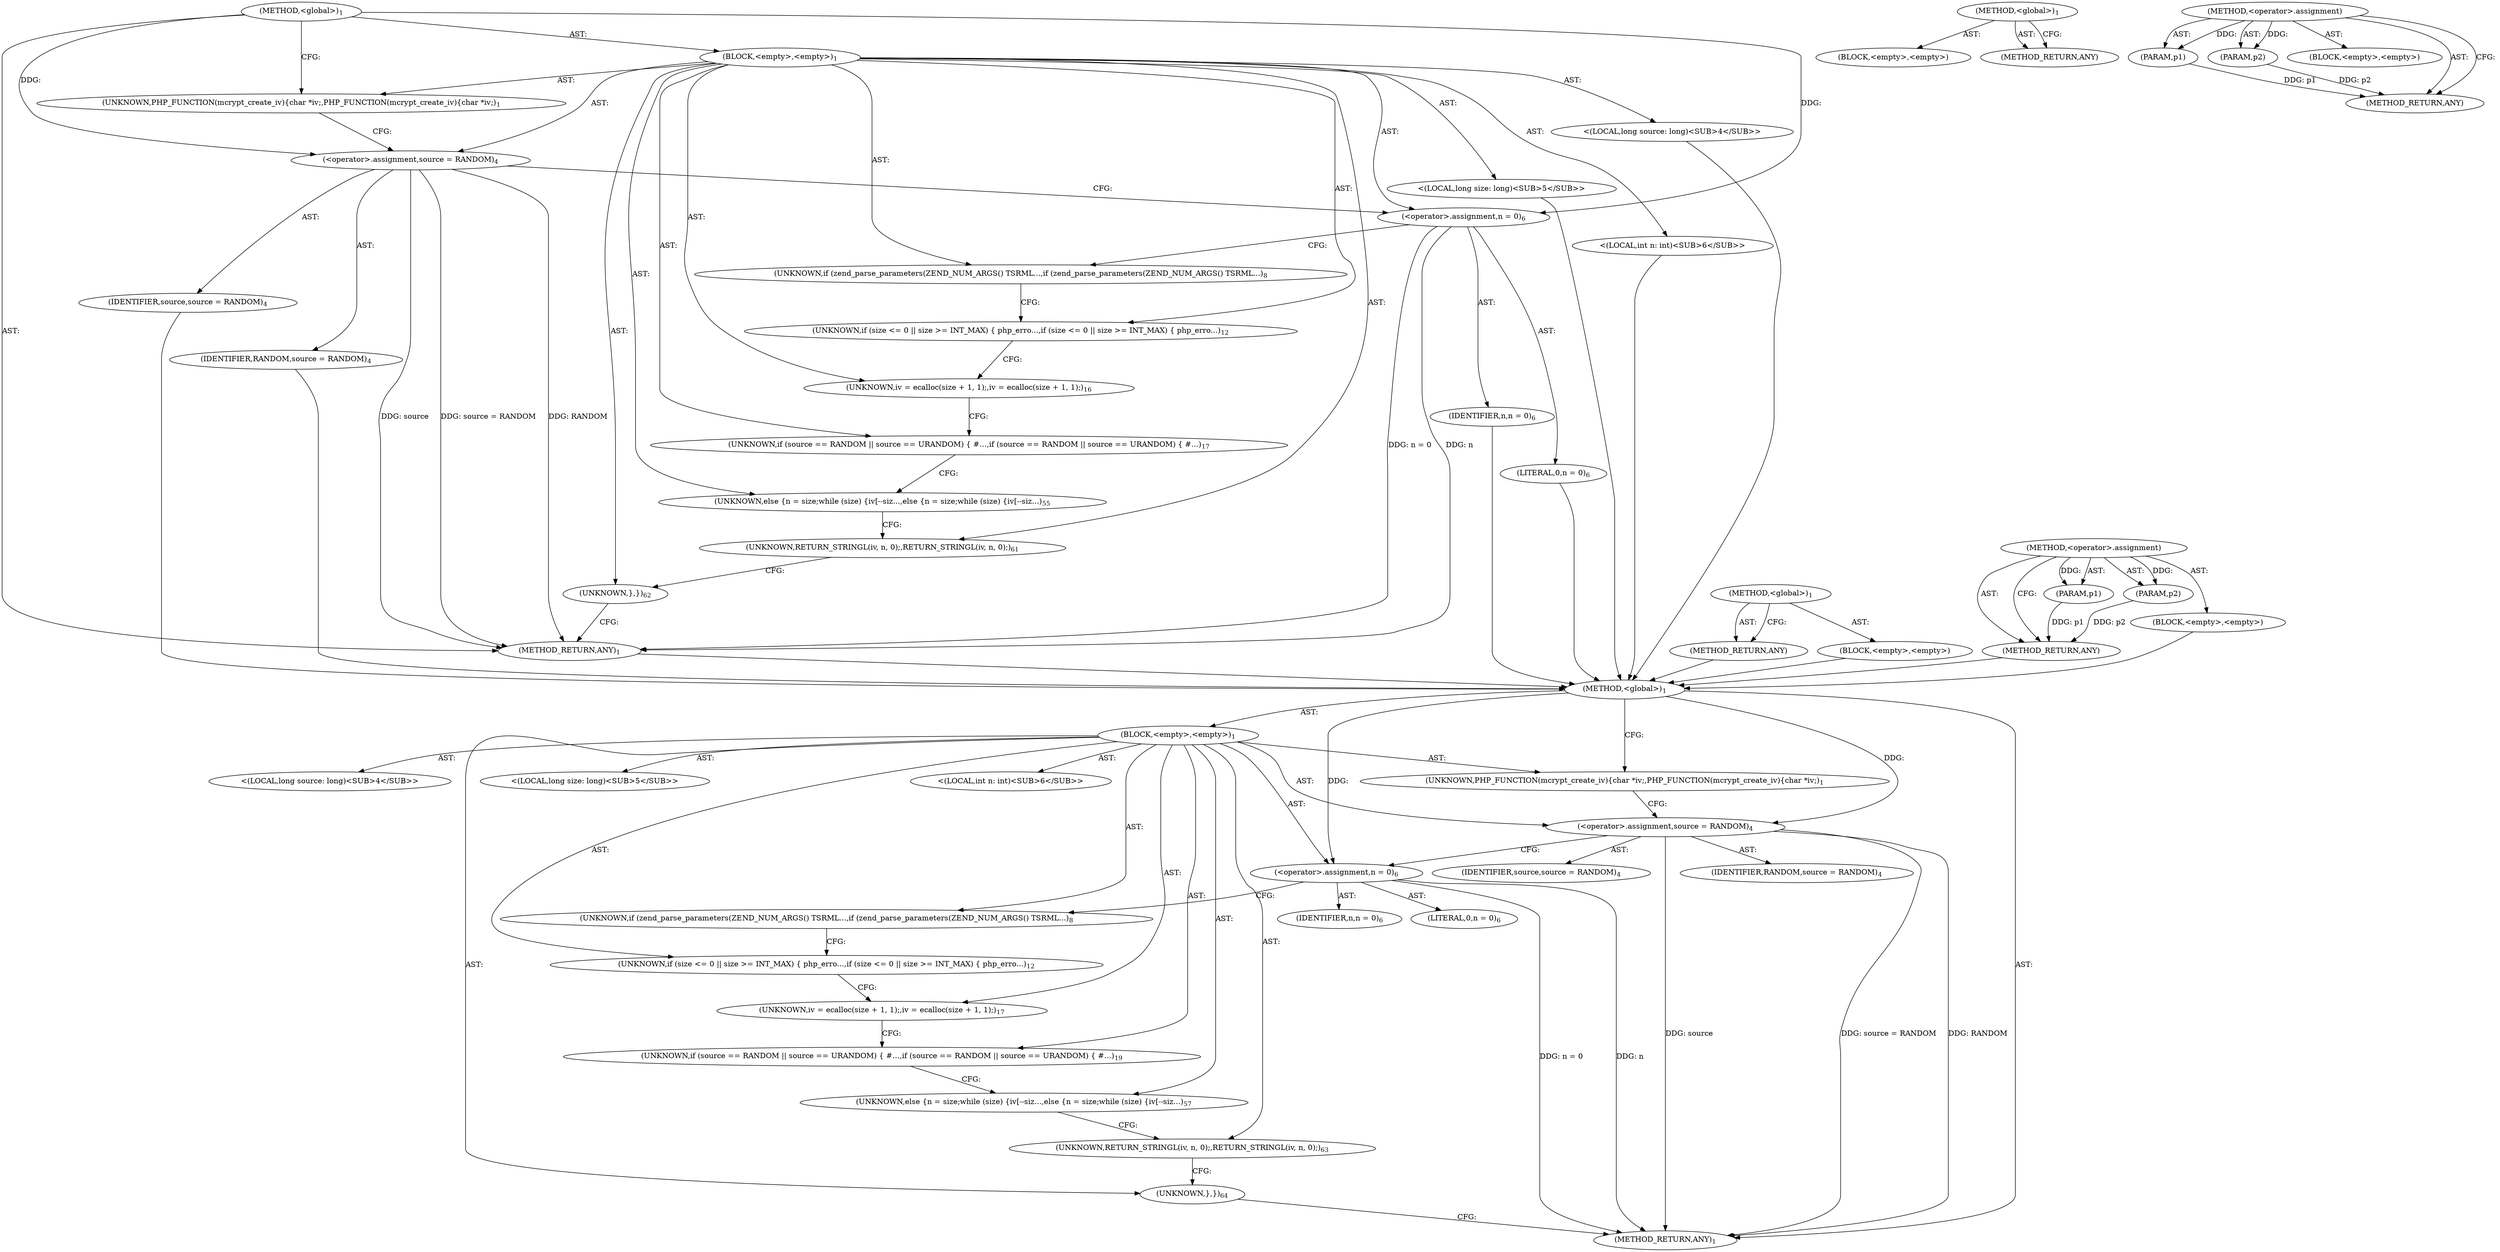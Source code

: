 digraph "&lt;operator&gt;.assignment" {
vulnerable_6 [label=<(METHOD,&lt;global&gt;)<SUB>1</SUB>>];
vulnerable_7 [label=<(BLOCK,&lt;empty&gt;,&lt;empty&gt;)<SUB>1</SUB>>];
vulnerable_8 [label=<(UNKNOWN,PHP_FUNCTION(mcrypt_create_iv)
{
	char *iv;,PHP_FUNCTION(mcrypt_create_iv)
{
	char *iv;)<SUB>1</SUB>>];
vulnerable_9 [label="<(LOCAL,long source: long)<SUB>4</SUB>>"];
vulnerable_10 [label=<(&lt;operator&gt;.assignment,source = RANDOM)<SUB>4</SUB>>];
vulnerable_11 [label=<(IDENTIFIER,source,source = RANDOM)<SUB>4</SUB>>];
vulnerable_12 [label=<(IDENTIFIER,RANDOM,source = RANDOM)<SUB>4</SUB>>];
vulnerable_13 [label="<(LOCAL,long size: long)<SUB>5</SUB>>"];
vulnerable_14 [label="<(LOCAL,int n: int)<SUB>6</SUB>>"];
vulnerable_15 [label=<(&lt;operator&gt;.assignment,n = 0)<SUB>6</SUB>>];
vulnerable_16 [label=<(IDENTIFIER,n,n = 0)<SUB>6</SUB>>];
vulnerable_17 [label=<(LITERAL,0,n = 0)<SUB>6</SUB>>];
vulnerable_18 [label=<(UNKNOWN,if (zend_parse_parameters(ZEND_NUM_ARGS() TSRML...,if (zend_parse_parameters(ZEND_NUM_ARGS() TSRML...)<SUB>8</SUB>>];
vulnerable_19 [label=<(UNKNOWN,if (size &lt;= 0 || size &gt;= INT_MAX) {
 		php_erro...,if (size &lt;= 0 || size &gt;= INT_MAX) {
 		php_erro...)<SUB>12</SUB>>];
vulnerable_20 [label=<(UNKNOWN,iv = ecalloc(size + 1, 1);,iv = ecalloc(size + 1, 1);)<SUB>16</SUB>>];
vulnerable_21 [label=<(UNKNOWN,if (source == RANDOM || source == URANDOM) {
 #...,if (source == RANDOM || source == URANDOM) {
 #...)<SUB>17</SUB>>];
vulnerable_22 [label=<(UNKNOWN,else {
		n = size;
		while (size) {
			iv[--siz...,else {
		n = size;
		while (size) {
			iv[--siz...)<SUB>55</SUB>>];
vulnerable_23 [label=<(UNKNOWN,RETURN_STRINGL(iv, n, 0);,RETURN_STRINGL(iv, n, 0);)<SUB>61</SUB>>];
vulnerable_24 [label=<(UNKNOWN,},})<SUB>62</SUB>>];
vulnerable_25 [label=<(METHOD_RETURN,ANY)<SUB>1</SUB>>];
vulnerable_34 [label=<(METHOD,&lt;global&gt;)<SUB>1</SUB>>];
vulnerable_35 [label=<(BLOCK,&lt;empty&gt;,&lt;empty&gt;)>];
vulnerable_36 [label=<(METHOD_RETURN,ANY)>];
vulnerable_40 [label=<(METHOD,&lt;operator&gt;.assignment)>];
vulnerable_41 [label=<(PARAM,p1)>];
vulnerable_42 [label=<(PARAM,p2)>];
vulnerable_43 [label=<(BLOCK,&lt;empty&gt;,&lt;empty&gt;)>];
vulnerable_44 [label=<(METHOD_RETURN,ANY)>];
fixed_6 [label=<(METHOD,&lt;global&gt;)<SUB>1</SUB>>];
fixed_7 [label=<(BLOCK,&lt;empty&gt;,&lt;empty&gt;)<SUB>1</SUB>>];
fixed_8 [label=<(UNKNOWN,PHP_FUNCTION(mcrypt_create_iv)
{
	char *iv;,PHP_FUNCTION(mcrypt_create_iv)
{
	char *iv;)<SUB>1</SUB>>];
fixed_9 [label="<(LOCAL,long source: long)<SUB>4</SUB>>"];
fixed_10 [label=<(&lt;operator&gt;.assignment,source = RANDOM)<SUB>4</SUB>>];
fixed_11 [label=<(IDENTIFIER,source,source = RANDOM)<SUB>4</SUB>>];
fixed_12 [label=<(IDENTIFIER,RANDOM,source = RANDOM)<SUB>4</SUB>>];
fixed_13 [label="<(LOCAL,long size: long)<SUB>5</SUB>>"];
fixed_14 [label="<(LOCAL,int n: int)<SUB>6</SUB>>"];
fixed_15 [label=<(&lt;operator&gt;.assignment,n = 0)<SUB>6</SUB>>];
fixed_16 [label=<(IDENTIFIER,n,n = 0)<SUB>6</SUB>>];
fixed_17 [label=<(LITERAL,0,n = 0)<SUB>6</SUB>>];
fixed_18 [label=<(UNKNOWN,if (zend_parse_parameters(ZEND_NUM_ARGS() TSRML...,if (zend_parse_parameters(ZEND_NUM_ARGS() TSRML...)<SUB>8</SUB>>];
fixed_19 [label=<(UNKNOWN,if (size &lt;= 0 || size &gt;= INT_MAX) {
 		php_erro...,if (size &lt;= 0 || size &gt;= INT_MAX) {
 		php_erro...)<SUB>12</SUB>>];
fixed_20 [label=<(UNKNOWN,iv = ecalloc(size + 1, 1);,iv = ecalloc(size + 1, 1);)<SUB>17</SUB>>];
fixed_21 [label=<(UNKNOWN,if (source == RANDOM || source == URANDOM) {
 #...,if (source == RANDOM || source == URANDOM) {
 #...)<SUB>19</SUB>>];
fixed_22 [label=<(UNKNOWN,else {
		n = size;
		while (size) {
			iv[--siz...,else {
		n = size;
		while (size) {
			iv[--siz...)<SUB>57</SUB>>];
fixed_23 [label=<(UNKNOWN,RETURN_STRINGL(iv, n, 0);,RETURN_STRINGL(iv, n, 0);)<SUB>63</SUB>>];
fixed_24 [label=<(UNKNOWN,},})<SUB>64</SUB>>];
fixed_25 [label=<(METHOD_RETURN,ANY)<SUB>1</SUB>>];
fixed_34 [label=<(METHOD,&lt;global&gt;)<SUB>1</SUB>>];
fixed_35 [label=<(BLOCK,&lt;empty&gt;,&lt;empty&gt;)>];
fixed_36 [label=<(METHOD_RETURN,ANY)>];
fixed_40 [label=<(METHOD,&lt;operator&gt;.assignment)>];
fixed_41 [label=<(PARAM,p1)>];
fixed_42 [label=<(PARAM,p2)>];
fixed_43 [label=<(BLOCK,&lt;empty&gt;,&lt;empty&gt;)>];
fixed_44 [label=<(METHOD_RETURN,ANY)>];
vulnerable_6 -> vulnerable_7  [key=0, label="AST: "];
vulnerable_6 -> vulnerable_25  [key=0, label="AST: "];
vulnerable_6 -> vulnerable_8  [key=0, label="CFG: "];
vulnerable_6 -> vulnerable_10  [key=0, label="DDG: "];
vulnerable_6 -> vulnerable_15  [key=0, label="DDG: "];
vulnerable_7 -> vulnerable_8  [key=0, label="AST: "];
vulnerable_7 -> vulnerable_9  [key=0, label="AST: "];
vulnerable_7 -> vulnerable_10  [key=0, label="AST: "];
vulnerable_7 -> vulnerable_13  [key=0, label="AST: "];
vulnerable_7 -> vulnerable_14  [key=0, label="AST: "];
vulnerable_7 -> vulnerable_15  [key=0, label="AST: "];
vulnerable_7 -> vulnerable_18  [key=0, label="AST: "];
vulnerable_7 -> vulnerable_19  [key=0, label="AST: "];
vulnerable_7 -> vulnerable_20  [key=0, label="AST: "];
vulnerable_7 -> vulnerable_21  [key=0, label="AST: "];
vulnerable_7 -> vulnerable_22  [key=0, label="AST: "];
vulnerable_7 -> vulnerable_23  [key=0, label="AST: "];
vulnerable_7 -> vulnerable_24  [key=0, label="AST: "];
vulnerable_8 -> vulnerable_10  [key=0, label="CFG: "];
vulnerable_9 -> fixed_6  [key=0];
vulnerable_10 -> vulnerable_11  [key=0, label="AST: "];
vulnerable_10 -> vulnerable_12  [key=0, label="AST: "];
vulnerable_10 -> vulnerable_15  [key=0, label="CFG: "];
vulnerable_10 -> vulnerable_25  [key=0, label="DDG: source"];
vulnerable_10 -> vulnerable_25  [key=1, label="DDG: source = RANDOM"];
vulnerable_10 -> vulnerable_25  [key=2, label="DDG: RANDOM"];
vulnerable_11 -> fixed_6  [key=0];
vulnerable_12 -> fixed_6  [key=0];
vulnerable_13 -> fixed_6  [key=0];
vulnerable_14 -> fixed_6  [key=0];
vulnerable_15 -> vulnerable_16  [key=0, label="AST: "];
vulnerable_15 -> vulnerable_17  [key=0, label="AST: "];
vulnerable_15 -> vulnerable_18  [key=0, label="CFG: "];
vulnerable_15 -> vulnerable_25  [key=0, label="DDG: n"];
vulnerable_15 -> vulnerable_25  [key=1, label="DDG: n = 0"];
vulnerable_16 -> fixed_6  [key=0];
vulnerable_17 -> fixed_6  [key=0];
vulnerable_18 -> vulnerable_19  [key=0, label="CFG: "];
vulnerable_19 -> vulnerable_20  [key=0, label="CFG: "];
vulnerable_20 -> vulnerable_21  [key=0, label="CFG: "];
vulnerable_21 -> vulnerable_22  [key=0, label="CFG: "];
vulnerable_22 -> vulnerable_23  [key=0, label="CFG: "];
vulnerable_23 -> vulnerable_24  [key=0, label="CFG: "];
vulnerable_24 -> vulnerable_25  [key=0, label="CFG: "];
vulnerable_25 -> fixed_6  [key=0];
vulnerable_34 -> vulnerable_35  [key=0, label="AST: "];
vulnerable_34 -> vulnerable_36  [key=0, label="AST: "];
vulnerable_34 -> vulnerable_36  [key=1, label="CFG: "];
vulnerable_35 -> fixed_6  [key=0];
vulnerable_36 -> fixed_6  [key=0];
vulnerable_40 -> vulnerable_41  [key=0, label="AST: "];
vulnerable_40 -> vulnerable_41  [key=1, label="DDG: "];
vulnerable_40 -> vulnerable_43  [key=0, label="AST: "];
vulnerable_40 -> vulnerable_42  [key=0, label="AST: "];
vulnerable_40 -> vulnerable_42  [key=1, label="DDG: "];
vulnerable_40 -> vulnerable_44  [key=0, label="AST: "];
vulnerable_40 -> vulnerable_44  [key=1, label="CFG: "];
vulnerable_41 -> vulnerable_44  [key=0, label="DDG: p1"];
vulnerable_42 -> vulnerable_44  [key=0, label="DDG: p2"];
vulnerable_43 -> fixed_6  [key=0];
vulnerable_44 -> fixed_6  [key=0];
fixed_6 -> fixed_7  [key=0, label="AST: "];
fixed_6 -> fixed_25  [key=0, label="AST: "];
fixed_6 -> fixed_8  [key=0, label="CFG: "];
fixed_6 -> fixed_10  [key=0, label="DDG: "];
fixed_6 -> fixed_15  [key=0, label="DDG: "];
fixed_7 -> fixed_8  [key=0, label="AST: "];
fixed_7 -> fixed_9  [key=0, label="AST: "];
fixed_7 -> fixed_10  [key=0, label="AST: "];
fixed_7 -> fixed_13  [key=0, label="AST: "];
fixed_7 -> fixed_14  [key=0, label="AST: "];
fixed_7 -> fixed_15  [key=0, label="AST: "];
fixed_7 -> fixed_18  [key=0, label="AST: "];
fixed_7 -> fixed_19  [key=0, label="AST: "];
fixed_7 -> fixed_20  [key=0, label="AST: "];
fixed_7 -> fixed_21  [key=0, label="AST: "];
fixed_7 -> fixed_22  [key=0, label="AST: "];
fixed_7 -> fixed_23  [key=0, label="AST: "];
fixed_7 -> fixed_24  [key=0, label="AST: "];
fixed_8 -> fixed_10  [key=0, label="CFG: "];
fixed_10 -> fixed_11  [key=0, label="AST: "];
fixed_10 -> fixed_12  [key=0, label="AST: "];
fixed_10 -> fixed_15  [key=0, label="CFG: "];
fixed_10 -> fixed_25  [key=0, label="DDG: source"];
fixed_10 -> fixed_25  [key=1, label="DDG: source = RANDOM"];
fixed_10 -> fixed_25  [key=2, label="DDG: RANDOM"];
fixed_15 -> fixed_16  [key=0, label="AST: "];
fixed_15 -> fixed_17  [key=0, label="AST: "];
fixed_15 -> fixed_18  [key=0, label="CFG: "];
fixed_15 -> fixed_25  [key=0, label="DDG: n"];
fixed_15 -> fixed_25  [key=1, label="DDG: n = 0"];
fixed_18 -> fixed_19  [key=0, label="CFG: "];
fixed_19 -> fixed_20  [key=0, label="CFG: "];
fixed_20 -> fixed_21  [key=0, label="CFG: "];
fixed_21 -> fixed_22  [key=0, label="CFG: "];
fixed_22 -> fixed_23  [key=0, label="CFG: "];
fixed_23 -> fixed_24  [key=0, label="CFG: "];
fixed_24 -> fixed_25  [key=0, label="CFG: "];
fixed_34 -> fixed_35  [key=0, label="AST: "];
fixed_34 -> fixed_36  [key=0, label="AST: "];
fixed_34 -> fixed_36  [key=1, label="CFG: "];
fixed_40 -> fixed_41  [key=0, label="AST: "];
fixed_40 -> fixed_41  [key=1, label="DDG: "];
fixed_40 -> fixed_43  [key=0, label="AST: "];
fixed_40 -> fixed_42  [key=0, label="AST: "];
fixed_40 -> fixed_42  [key=1, label="DDG: "];
fixed_40 -> fixed_44  [key=0, label="AST: "];
fixed_40 -> fixed_44  [key=1, label="CFG: "];
fixed_41 -> fixed_44  [key=0, label="DDG: p1"];
fixed_42 -> fixed_44  [key=0, label="DDG: p2"];
}
